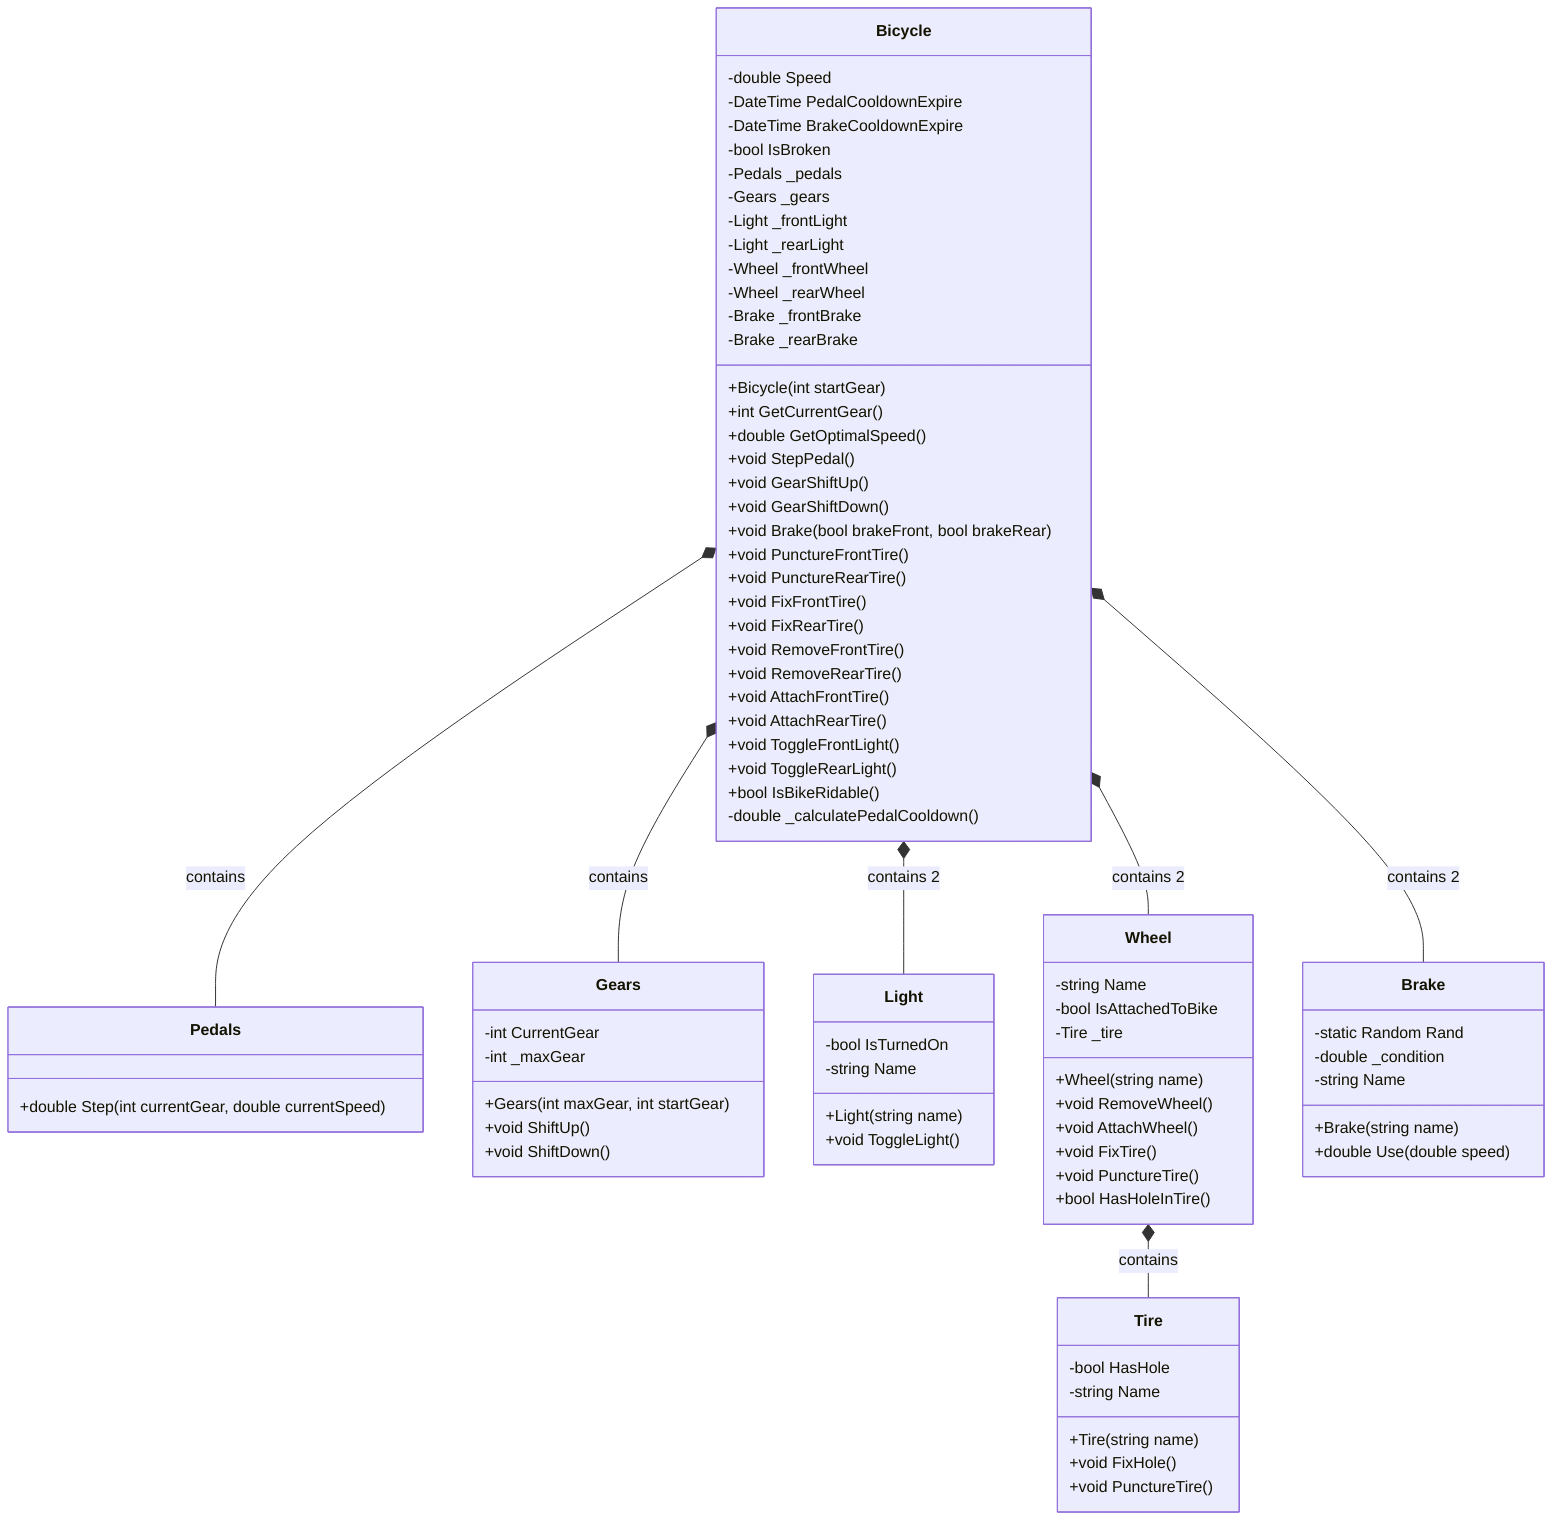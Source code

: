 classDiagram
    class Bicycle {
        -double Speed
        -DateTime PedalCooldownExpire
        -DateTime BrakeCooldownExpire
        -bool IsBroken
        -Pedals _pedals
        -Gears _gears
        -Light _frontLight
        -Light _rearLight
        -Wheel _frontWheel
        -Wheel _rearWheel
        -Brake _frontBrake
        -Brake _rearBrake
        +Bicycle(int startGear)
        +int GetCurrentGear()
        +double GetOptimalSpeed()
        +void StepPedal()
        +void GearShiftUp()
        +void GearShiftDown()
        +void Brake(bool brakeFront, bool brakeRear)
        +void PunctureFrontTire()
        +void PunctureRearTire()
        +void FixFrontTire()
        +void FixRearTire()
        +void RemoveFrontTire()
        +void RemoveRearTire()
        +void AttachFrontTire()
        +void AttachRearTire()
        +void ToggleFrontLight()
        +void ToggleRearLight()
        +bool IsBikeRidable()
        -double _calculatePedalCooldown()
    }

    class Pedals {
        +double Step(int currentGear, double currentSpeed)
    }

    class Gears {
        -int CurrentGear
        -int _maxGear
        +Gears(int maxGear, int startGear)
        +void ShiftUp()
        +void ShiftDown()
    }

    class Light {
        -bool IsTurnedOn
        -string Name
        +Light(string name)
        +void ToggleLight()
    }

    class Wheel {
        -string Name
        -bool IsAttachedToBike
        -Tire _tire
        +Wheel(string name)
        +void RemoveWheel()
        +void AttachWheel()
        +void FixTire()
        +void PunctureTire()
        +bool HasHoleInTire()
    }

    class Tire {
        -bool HasHole
        -string Name
        +Tire(string name)
        +void FixHole()
        +void PunctureTire()
    }

    class Brake {
        -static Random Rand
        -double _condition
        -string Name
        +Brake(string name)
        +double Use(double speed)
    }

%% Composition relationships
    Bicycle *-- Pedals : contains
    Bicycle *-- Gears : contains
    Bicycle *-- Light : contains 2
    Bicycle *-- Wheel : contains 2
    Bicycle *-- Brake : contains 2
    Wheel *-- Tire : contains